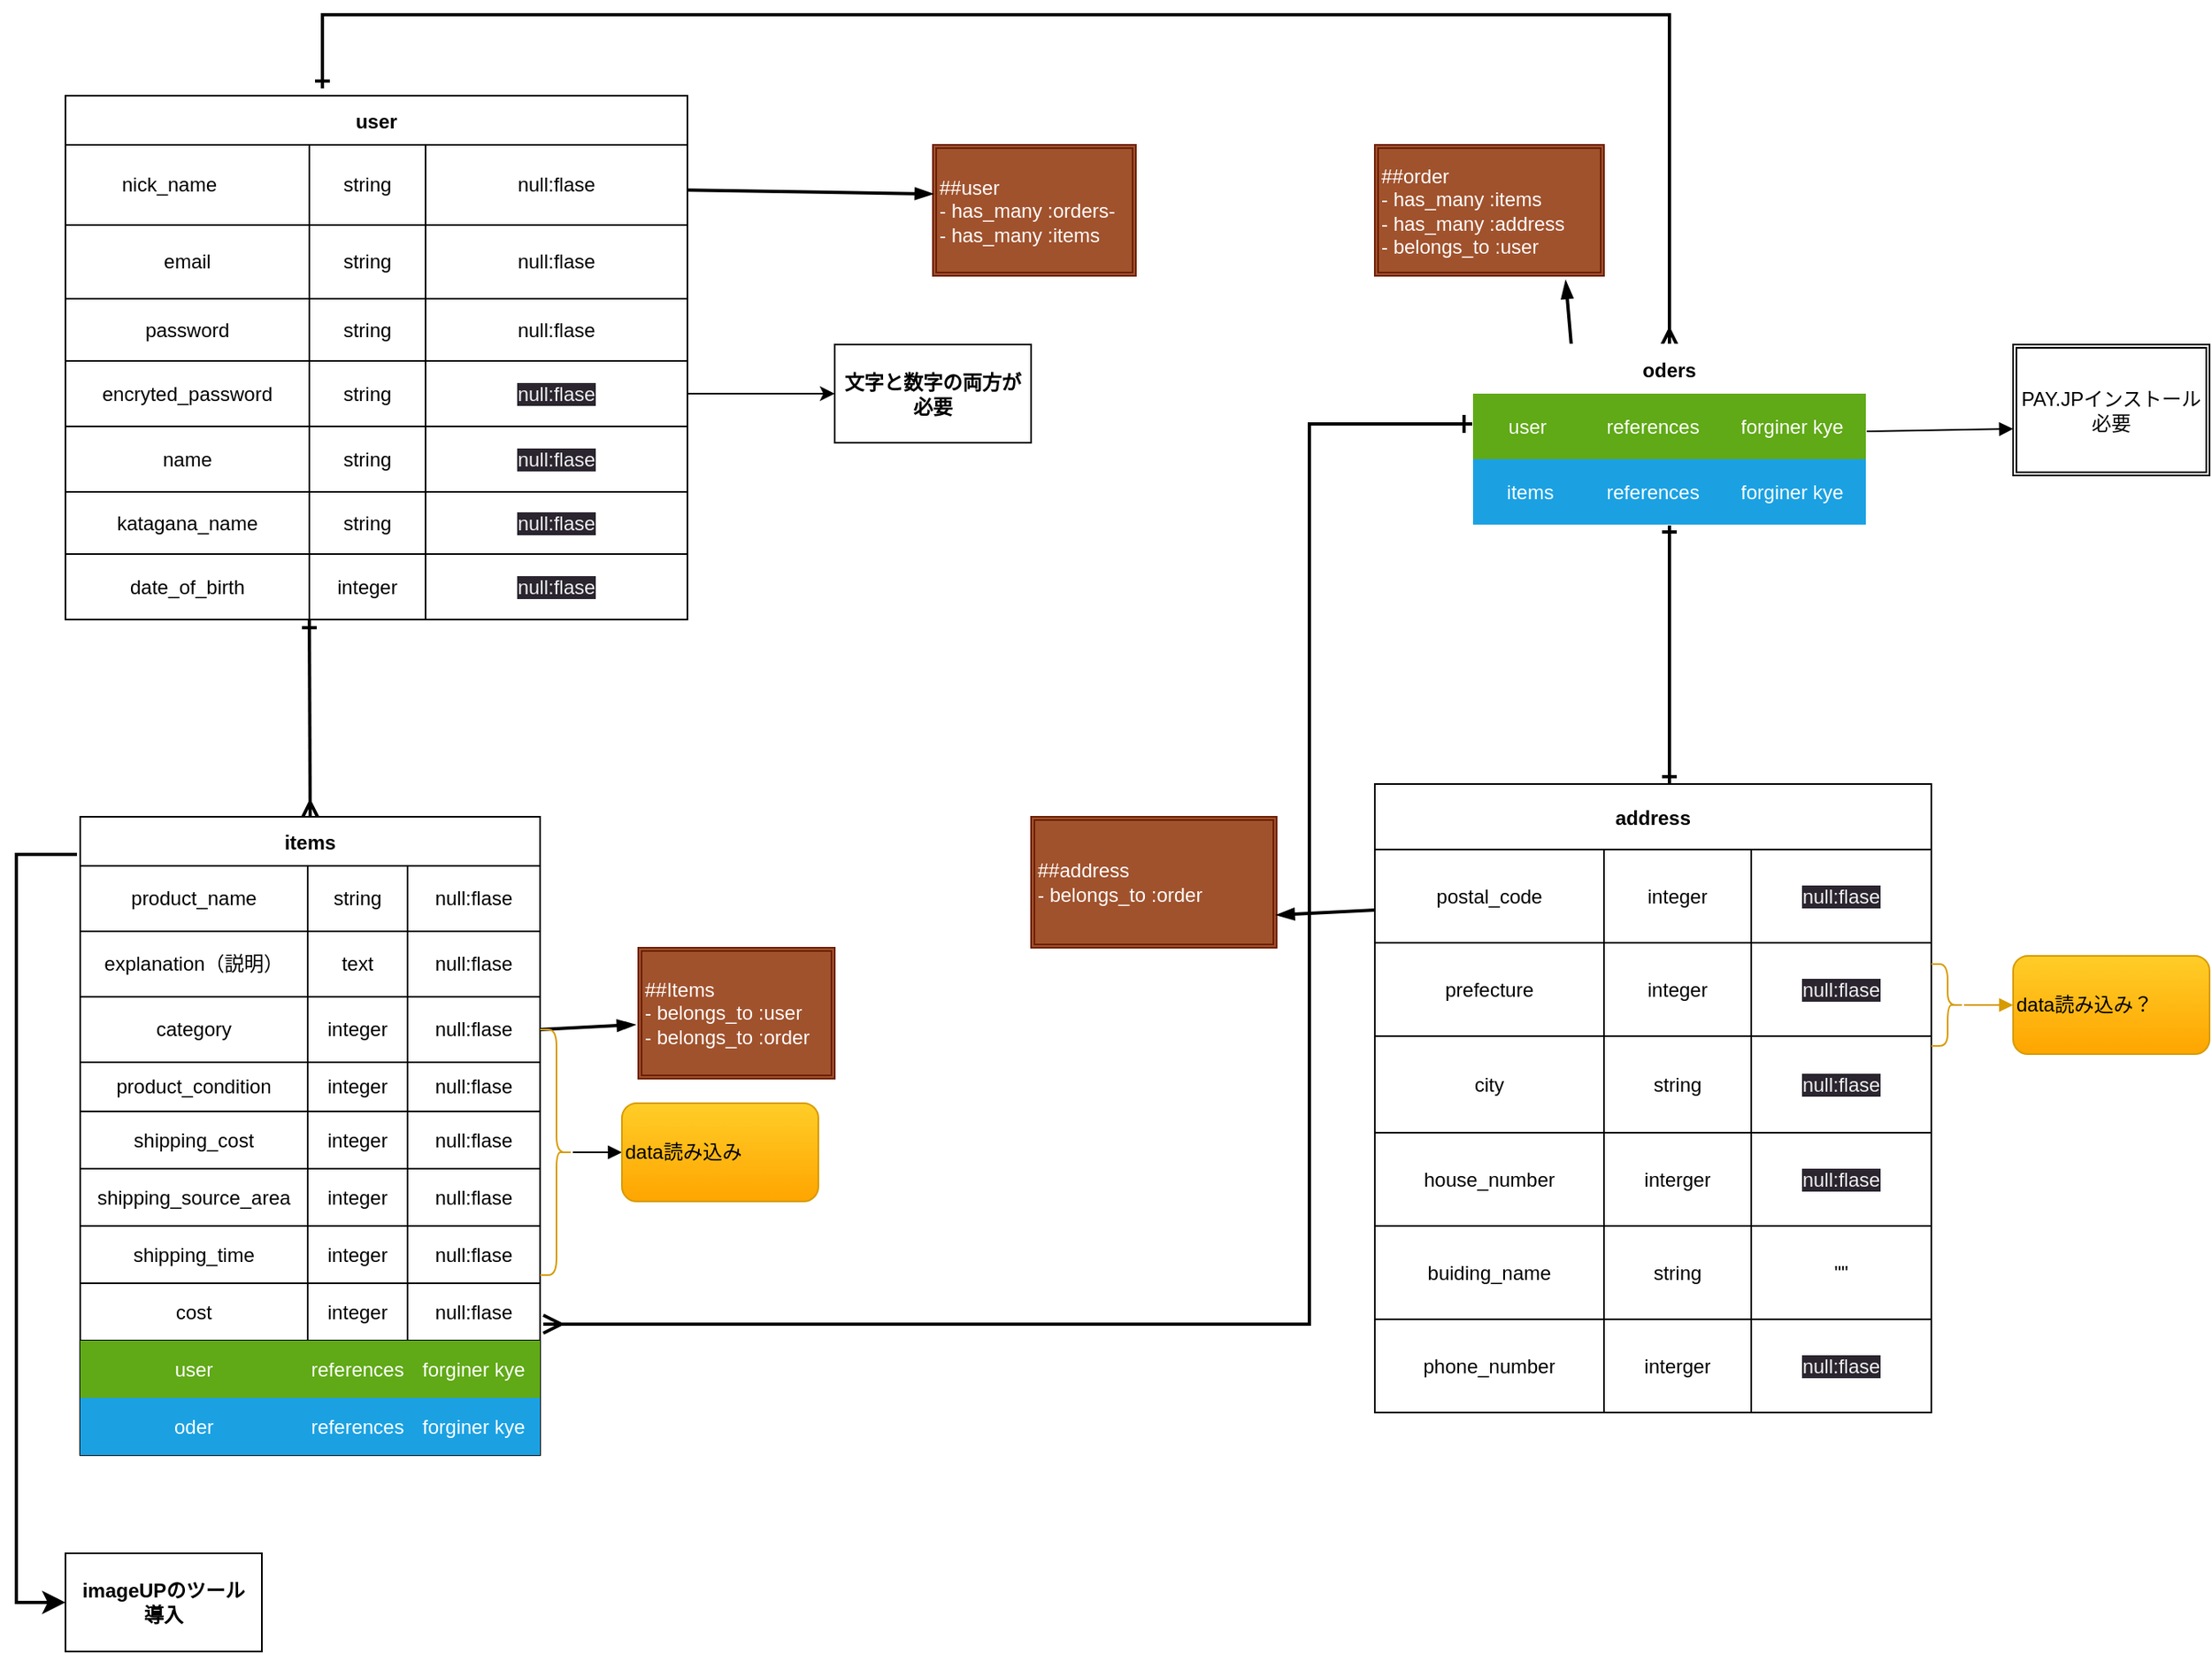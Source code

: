 <mxfile>
    <diagram id="0X_KHs1ck6uK7qhM7sXm" name="ページ1">
        <mxGraphModel dx="1216" dy="862" grid="1" gridSize="10" guides="1" tooltips="1" connect="1" arrows="1" fold="1" page="1" pageScale="1" pageWidth="827" pageHeight="1169" math="0" shadow="0">
            <root>
                <mxCell id="0"/>
                <mxCell id="1" parent="0"/>
                <mxCell id="242" style="edgeStyle=none;html=1;strokeWidth=2;endArrow=ERmany;endFill=0;startSize=6;entryX=0.5;entryY=0;entryDx=0;entryDy=0;startArrow=ERone;startFill=0;" parent="1" target="149" edge="1">
                    <mxGeometry relative="1" as="geometry">
                        <mxPoint x="219" y="630" as="targetPoint"/>
                        <mxPoint x="219" y="530" as="sourcePoint"/>
                        <Array as="points"/>
                    </mxGeometry>
                </mxCell>
                <mxCell id="3" value="user" style="shape=table;startSize=30;container=1;collapsible=0;childLayout=tableLayout;fontStyle=1;align=center;" parent="1" vertex="1">
                    <mxGeometry x="70" y="209.5" width="380" height="320" as="geometry"/>
                </mxCell>
                <mxCell id="4" value="" style="shape=tableRow;horizontal=0;startSize=0;swimlaneHead=0;swimlaneBody=0;top=0;left=0;bottom=0;right=0;collapsible=0;dropTarget=0;fillColor=none;points=[[0,0.5],[1,0.5]];portConstraint=eastwest;" parent="3" vertex="1">
                    <mxGeometry y="30" width="380" height="49" as="geometry"/>
                </mxCell>
                <mxCell id="5" value="nick_name&lt;span style=&quot;white-space: pre;&quot;&gt;&#9;&lt;/span&gt;" style="shape=partialRectangle;html=1;whiteSpace=wrap;connectable=0;fillColor=none;top=0;left=0;bottom=0;right=0;overflow=hidden;" parent="4" vertex="1">
                    <mxGeometry width="149" height="49" as="geometry">
                        <mxRectangle width="149" height="49" as="alternateBounds"/>
                    </mxGeometry>
                </mxCell>
                <mxCell id="6" value="string" style="shape=partialRectangle;html=1;whiteSpace=wrap;connectable=0;fillColor=none;top=0;left=0;bottom=0;right=0;overflow=hidden;" parent="4" vertex="1">
                    <mxGeometry x="149" width="71" height="49" as="geometry">
                        <mxRectangle width="71" height="49" as="alternateBounds"/>
                    </mxGeometry>
                </mxCell>
                <mxCell id="7" value="null:flase" style="shape=partialRectangle;html=1;whiteSpace=wrap;connectable=0;fillColor=none;top=0;left=0;bottom=0;right=0;overflow=hidden;" parent="4" vertex="1">
                    <mxGeometry x="220" width="160" height="49" as="geometry">
                        <mxRectangle width="160" height="49" as="alternateBounds"/>
                    </mxGeometry>
                </mxCell>
                <mxCell id="8" value="" style="shape=tableRow;horizontal=0;startSize=0;swimlaneHead=0;swimlaneBody=0;top=0;left=0;bottom=0;right=0;collapsible=0;dropTarget=0;fillColor=none;points=[[0,0.5],[1,0.5]];portConstraint=eastwest;" parent="3" vertex="1">
                    <mxGeometry y="79" width="380" height="45" as="geometry"/>
                </mxCell>
                <mxCell id="9" value="email" style="shape=partialRectangle;html=1;whiteSpace=wrap;connectable=0;fillColor=none;top=0;left=0;bottom=0;right=0;overflow=hidden;" parent="8" vertex="1">
                    <mxGeometry width="149" height="45" as="geometry">
                        <mxRectangle width="149" height="45" as="alternateBounds"/>
                    </mxGeometry>
                </mxCell>
                <mxCell id="10" value="string" style="shape=partialRectangle;html=1;whiteSpace=wrap;connectable=0;fillColor=none;top=0;left=0;bottom=0;right=0;overflow=hidden;" parent="8" vertex="1">
                    <mxGeometry x="149" width="71" height="45" as="geometry">
                        <mxRectangle width="71" height="45" as="alternateBounds"/>
                    </mxGeometry>
                </mxCell>
                <mxCell id="11" value="null:flase" style="shape=partialRectangle;html=1;whiteSpace=wrap;connectable=0;fillColor=none;top=0;left=0;bottom=0;right=0;overflow=hidden;" parent="8" vertex="1">
                    <mxGeometry x="220" width="160" height="45" as="geometry">
                        <mxRectangle width="160" height="45" as="alternateBounds"/>
                    </mxGeometry>
                </mxCell>
                <mxCell id="123" value="" style="shape=tableRow;horizontal=0;startSize=0;swimlaneHead=0;swimlaneBody=0;top=0;left=0;bottom=0;right=0;collapsible=0;dropTarget=0;fillColor=none;points=[[0,0.5],[1,0.5]];portConstraint=eastwest;" parent="3" vertex="1">
                    <mxGeometry y="124" width="380" height="38" as="geometry"/>
                </mxCell>
                <mxCell id="124" value="password" style="shape=partialRectangle;html=1;whiteSpace=wrap;connectable=0;fillColor=none;top=0;left=0;bottom=0;right=0;overflow=hidden;" parent="123" vertex="1">
                    <mxGeometry width="149" height="38" as="geometry">
                        <mxRectangle width="149" height="38" as="alternateBounds"/>
                    </mxGeometry>
                </mxCell>
                <mxCell id="125" value="string" style="shape=partialRectangle;html=1;whiteSpace=wrap;connectable=0;fillColor=none;top=0;left=0;bottom=0;right=0;overflow=hidden;" parent="123" vertex="1">
                    <mxGeometry x="149" width="71" height="38" as="geometry">
                        <mxRectangle width="71" height="38" as="alternateBounds"/>
                    </mxGeometry>
                </mxCell>
                <mxCell id="126" value="null:flase" style="shape=partialRectangle;html=1;whiteSpace=wrap;connectable=0;fillColor=none;top=0;left=0;bottom=0;right=0;overflow=hidden;" parent="123" vertex="1">
                    <mxGeometry x="220" width="160" height="38" as="geometry">
                        <mxRectangle width="160" height="38" as="alternateBounds"/>
                    </mxGeometry>
                </mxCell>
                <mxCell id="127" value="" style="shape=tableRow;horizontal=0;startSize=0;swimlaneHead=0;swimlaneBody=0;top=0;left=0;bottom=0;right=0;collapsible=0;dropTarget=0;fillColor=none;points=[[0,0.5],[1,0.5]];portConstraint=eastwest;" parent="3" vertex="1">
                    <mxGeometry y="162" width="380" height="40" as="geometry"/>
                </mxCell>
                <mxCell id="128" value="encryted_password" style="shape=partialRectangle;html=1;whiteSpace=wrap;connectable=0;fillColor=none;top=0;left=0;bottom=0;right=0;overflow=hidden;" parent="127" vertex="1">
                    <mxGeometry width="149" height="40" as="geometry">
                        <mxRectangle width="149" height="40" as="alternateBounds"/>
                    </mxGeometry>
                </mxCell>
                <mxCell id="129" value="string" style="shape=partialRectangle;html=1;whiteSpace=wrap;connectable=0;fillColor=none;top=0;left=0;bottom=0;right=0;overflow=hidden;" parent="127" vertex="1">
                    <mxGeometry x="149" width="71" height="40" as="geometry">
                        <mxRectangle width="71" height="40" as="alternateBounds"/>
                    </mxGeometry>
                </mxCell>
                <mxCell id="130" value="&lt;meta charset=&quot;utf-8&quot;&gt;&lt;span style=&quot;color: rgb(240, 240, 240); font-family: Helvetica; font-size: 12px; font-style: normal; font-variant-ligatures: normal; font-variant-caps: normal; font-weight: 400; letter-spacing: normal; orphans: 2; text-align: center; text-indent: 0px; text-transform: none; widows: 2; word-spacing: 0px; -webkit-text-stroke-width: 0px; background-color: rgb(42, 37, 47); text-decoration-thickness: initial; text-decoration-style: initial; text-decoration-color: initial; float: none; display: inline !important;&quot;&gt;null:flase&lt;/span&gt;" style="shape=partialRectangle;html=1;whiteSpace=wrap;connectable=0;fillColor=none;top=0;left=0;bottom=0;right=0;overflow=hidden;" parent="127" vertex="1">
                    <mxGeometry x="220" width="160" height="40" as="geometry">
                        <mxRectangle width="160" height="40" as="alternateBounds"/>
                    </mxGeometry>
                </mxCell>
                <mxCell id="131" value="" style="shape=tableRow;horizontal=0;startSize=0;swimlaneHead=0;swimlaneBody=0;top=0;left=0;bottom=0;right=0;collapsible=0;dropTarget=0;fillColor=none;points=[[0,0.5],[1,0.5]];portConstraint=eastwest;" parent="3" vertex="1">
                    <mxGeometry y="202" width="380" height="40" as="geometry"/>
                </mxCell>
                <mxCell id="132" value="name" style="shape=partialRectangle;html=1;whiteSpace=wrap;connectable=0;fillColor=none;top=0;left=0;bottom=0;right=0;overflow=hidden;" parent="131" vertex="1">
                    <mxGeometry width="149" height="40" as="geometry">
                        <mxRectangle width="149" height="40" as="alternateBounds"/>
                    </mxGeometry>
                </mxCell>
                <mxCell id="133" value="string" style="shape=partialRectangle;html=1;whiteSpace=wrap;connectable=0;fillColor=none;top=0;left=0;bottom=0;right=0;overflow=hidden;" parent="131" vertex="1">
                    <mxGeometry x="149" width="71" height="40" as="geometry">
                        <mxRectangle width="71" height="40" as="alternateBounds"/>
                    </mxGeometry>
                </mxCell>
                <mxCell id="134" value="&lt;span style=&quot;color: rgb(240, 240, 240); font-family: Helvetica; font-size: 12px; font-style: normal; font-variant-ligatures: normal; font-variant-caps: normal; font-weight: 400; letter-spacing: normal; orphans: 2; text-align: center; text-indent: 0px; text-transform: none; widows: 2; word-spacing: 0px; -webkit-text-stroke-width: 0px; background-color: rgb(42, 37, 47); text-decoration-thickness: initial; text-decoration-style: initial; text-decoration-color: initial; float: none; display: inline !important;&quot;&gt;null:flase&lt;/span&gt;" style="shape=partialRectangle;html=1;whiteSpace=wrap;connectable=0;fillColor=none;top=0;left=0;bottom=0;right=0;overflow=hidden;" parent="131" vertex="1">
                    <mxGeometry x="220" width="160" height="40" as="geometry">
                        <mxRectangle width="160" height="40" as="alternateBounds"/>
                    </mxGeometry>
                </mxCell>
                <mxCell id="135" value="" style="shape=tableRow;horizontal=0;startSize=0;swimlaneHead=0;swimlaneBody=0;top=0;left=0;bottom=0;right=0;collapsible=0;dropTarget=0;fillColor=none;points=[[0,0.5],[1,0.5]];portConstraint=eastwest;" parent="3" vertex="1">
                    <mxGeometry y="242" width="380" height="38" as="geometry"/>
                </mxCell>
                <mxCell id="136" value="katagana_name" style="shape=partialRectangle;html=1;whiteSpace=wrap;connectable=0;fillColor=none;top=0;left=0;bottom=0;right=0;overflow=hidden;" parent="135" vertex="1">
                    <mxGeometry width="149" height="38" as="geometry">
                        <mxRectangle width="149" height="38" as="alternateBounds"/>
                    </mxGeometry>
                </mxCell>
                <mxCell id="137" value="string" style="shape=partialRectangle;html=1;whiteSpace=wrap;connectable=0;fillColor=none;top=0;left=0;bottom=0;right=0;overflow=hidden;" parent="135" vertex="1">
                    <mxGeometry x="149" width="71" height="38" as="geometry">
                        <mxRectangle width="71" height="38" as="alternateBounds"/>
                    </mxGeometry>
                </mxCell>
                <mxCell id="138" value="&lt;meta charset=&quot;utf-8&quot;&gt;&lt;span style=&quot;color: rgb(240, 240, 240); font-family: Helvetica; font-size: 12px; font-style: normal; font-variant-ligatures: normal; font-variant-caps: normal; font-weight: 400; letter-spacing: normal; orphans: 2; text-align: center; text-indent: 0px; text-transform: none; widows: 2; word-spacing: 0px; -webkit-text-stroke-width: 0px; background-color: rgb(42, 37, 47); text-decoration-thickness: initial; text-decoration-style: initial; text-decoration-color: initial; float: none; display: inline !important;&quot;&gt;null:flase&lt;/span&gt;" style="shape=partialRectangle;html=1;whiteSpace=wrap;connectable=0;fillColor=none;top=0;left=0;bottom=0;right=0;overflow=hidden;" parent="135" vertex="1">
                    <mxGeometry x="220" width="160" height="38" as="geometry">
                        <mxRectangle width="160" height="38" as="alternateBounds"/>
                    </mxGeometry>
                </mxCell>
                <mxCell id="12" value="" style="shape=tableRow;horizontal=0;startSize=0;swimlaneHead=0;swimlaneBody=0;top=0;left=0;bottom=0;right=0;collapsible=0;dropTarget=0;fillColor=none;points=[[0,0.5],[1,0.5]];portConstraint=eastwest;" parent="3" vertex="1">
                    <mxGeometry y="280" width="380" height="40" as="geometry"/>
                </mxCell>
                <mxCell id="13" value="date_of_birth" style="shape=partialRectangle;html=1;whiteSpace=wrap;connectable=0;fillColor=none;top=0;left=0;bottom=0;right=0;overflow=hidden;" parent="12" vertex="1">
                    <mxGeometry width="149" height="40" as="geometry">
                        <mxRectangle width="149" height="40" as="alternateBounds"/>
                    </mxGeometry>
                </mxCell>
                <mxCell id="14" value="integer" style="shape=partialRectangle;html=1;whiteSpace=wrap;connectable=0;fillColor=none;top=0;left=0;bottom=0;right=0;overflow=hidden;" parent="12" vertex="1">
                    <mxGeometry x="149" width="71" height="40" as="geometry">
                        <mxRectangle width="71" height="40" as="alternateBounds"/>
                    </mxGeometry>
                </mxCell>
                <mxCell id="15" value="&lt;meta charset=&quot;utf-8&quot;&gt;&lt;span style=&quot;color: rgb(240, 240, 240); font-family: Helvetica; font-size: 12px; font-style: normal; font-variant-ligatures: normal; font-variant-caps: normal; font-weight: 400; letter-spacing: normal; orphans: 2; text-align: center; text-indent: 0px; text-transform: none; widows: 2; word-spacing: 0px; -webkit-text-stroke-width: 0px; background-color: rgb(42, 37, 47); text-decoration-thickness: initial; text-decoration-style: initial; text-decoration-color: initial; float: none; display: inline !important;&quot;&gt;null:flase&lt;/span&gt;" style="shape=partialRectangle;html=1;whiteSpace=wrap;connectable=0;fillColor=none;top=0;left=0;bottom=0;right=0;overflow=hidden;" parent="12" vertex="1">
                    <mxGeometry x="220" width="160" height="40" as="geometry">
                        <mxRectangle width="160" height="40" as="alternateBounds"/>
                    </mxGeometry>
                </mxCell>
                <mxCell id="141" value="文字と数字の両方が必要" style="whiteSpace=wrap;html=1;startSize=30;fontStyle=1;" parent="1" vertex="1">
                    <mxGeometry x="540" y="361.5" width="120" height="60" as="geometry"/>
                </mxCell>
                <mxCell id="149" value="items" style="shape=table;startSize=30;container=1;collapsible=0;childLayout=tableLayout;fontStyle=1;align=center;" parent="1" vertex="1">
                    <mxGeometry x="79" y="650" width="281" height="390" as="geometry"/>
                </mxCell>
                <mxCell id="150" value="" style="shape=tableRow;horizontal=0;startSize=0;swimlaneHead=0;swimlaneBody=0;top=0;left=0;bottom=0;right=0;collapsible=0;dropTarget=0;fillColor=none;points=[[0,0.5],[1,0.5]];portConstraint=eastwest;" parent="149" vertex="1">
                    <mxGeometry y="30" width="281" height="40" as="geometry"/>
                </mxCell>
                <mxCell id="151" value="product_name" style="shape=partialRectangle;html=1;whiteSpace=wrap;connectable=0;fillColor=none;top=0;left=0;bottom=0;right=0;overflow=hidden;" parent="150" vertex="1">
                    <mxGeometry width="139" height="40" as="geometry">
                        <mxRectangle width="139" height="40" as="alternateBounds"/>
                    </mxGeometry>
                </mxCell>
                <mxCell id="152" value="string" style="shape=partialRectangle;html=1;whiteSpace=wrap;connectable=0;fillColor=none;top=0;left=0;bottom=0;right=0;overflow=hidden;" parent="150" vertex="1">
                    <mxGeometry x="139" width="61" height="40" as="geometry">
                        <mxRectangle width="61" height="40" as="alternateBounds"/>
                    </mxGeometry>
                </mxCell>
                <mxCell id="153" value="null:flase" style="shape=partialRectangle;html=1;whiteSpace=wrap;connectable=0;fillColor=none;top=0;left=0;bottom=0;right=0;overflow=hidden;" parent="150" vertex="1">
                    <mxGeometry x="200" width="81" height="40" as="geometry">
                        <mxRectangle width="81" height="40" as="alternateBounds"/>
                    </mxGeometry>
                </mxCell>
                <mxCell id="154" value="" style="shape=tableRow;horizontal=0;startSize=0;swimlaneHead=0;swimlaneBody=0;top=0;left=0;bottom=0;right=0;collapsible=0;dropTarget=0;fillColor=none;points=[[0,0.5],[1,0.5]];portConstraint=eastwest;" parent="149" vertex="1">
                    <mxGeometry y="70" width="281" height="40" as="geometry"/>
                </mxCell>
                <mxCell id="155" value="explanation（説明）" style="shape=partialRectangle;html=1;whiteSpace=wrap;connectable=0;fillColor=none;top=0;left=0;bottom=0;right=0;overflow=hidden;" parent="154" vertex="1">
                    <mxGeometry width="139" height="40" as="geometry">
                        <mxRectangle width="139" height="40" as="alternateBounds"/>
                    </mxGeometry>
                </mxCell>
                <mxCell id="156" value="text" style="shape=partialRectangle;html=1;whiteSpace=wrap;connectable=0;fillColor=none;top=0;left=0;bottom=0;right=0;overflow=hidden;" parent="154" vertex="1">
                    <mxGeometry x="139" width="61" height="40" as="geometry">
                        <mxRectangle width="61" height="40" as="alternateBounds"/>
                    </mxGeometry>
                </mxCell>
                <mxCell id="157" value="null:flase" style="shape=partialRectangle;html=1;whiteSpace=wrap;connectable=0;fillColor=none;top=0;left=0;bottom=0;right=0;overflow=hidden;" parent="154" vertex="1">
                    <mxGeometry x="200" width="81" height="40" as="geometry">
                        <mxRectangle width="81" height="40" as="alternateBounds"/>
                    </mxGeometry>
                </mxCell>
                <mxCell id="164" value="" style="shape=tableRow;horizontal=0;startSize=0;swimlaneHead=0;swimlaneBody=0;top=0;left=0;bottom=0;right=0;collapsible=0;dropTarget=0;fillColor=none;points=[[0,0.5],[1,0.5]];portConstraint=eastwest;" parent="149" vertex="1">
                    <mxGeometry y="110" width="281" height="40" as="geometry"/>
                </mxCell>
                <mxCell id="165" value="category" style="shape=partialRectangle;html=1;whiteSpace=wrap;connectable=0;fillColor=none;top=0;left=0;bottom=0;right=0;overflow=hidden;" parent="164" vertex="1">
                    <mxGeometry width="139" height="40" as="geometry">
                        <mxRectangle width="139" height="40" as="alternateBounds"/>
                    </mxGeometry>
                </mxCell>
                <mxCell id="166" value="&lt;table class=&quot;simple-table&quot; id=&quot;40dc20c8-fe9c-430a-98c0-f5296f6963bd&quot;&gt;&lt;tbody&gt;&lt;tr id=&quot;88e0afaf-9489-4e6e-ae3c-a70b250ce24a&quot;&gt;&lt;td class=&quot;&quot; id=&quot;U`HA&quot;&gt;integer&lt;/td&gt;&lt;/tr&gt;&lt;/tbody&gt;&lt;/table&gt;" style="shape=partialRectangle;html=1;whiteSpace=wrap;connectable=0;fillColor=none;top=0;left=0;bottom=0;right=0;overflow=hidden;" parent="164" vertex="1">
                    <mxGeometry x="139" width="61" height="40" as="geometry">
                        <mxRectangle width="61" height="40" as="alternateBounds"/>
                    </mxGeometry>
                </mxCell>
                <mxCell id="167" value="null:flase" style="shape=partialRectangle;html=1;whiteSpace=wrap;connectable=0;fillColor=none;top=0;left=0;bottom=0;right=0;overflow=hidden;" parent="164" vertex="1">
                    <mxGeometry x="200" width="81" height="40" as="geometry">
                        <mxRectangle width="81" height="40" as="alternateBounds"/>
                    </mxGeometry>
                </mxCell>
                <mxCell id="168" value="" style="shape=tableRow;horizontal=0;startSize=0;swimlaneHead=0;swimlaneBody=0;top=0;left=0;bottom=0;right=0;collapsible=0;dropTarget=0;fillColor=none;points=[[0,0.5],[1,0.5]];portConstraint=eastwest;" parent="149" vertex="1">
                    <mxGeometry y="150" width="281" height="30" as="geometry"/>
                </mxCell>
                <mxCell id="169" value="product_condition" style="shape=partialRectangle;html=1;whiteSpace=wrap;connectable=0;fillColor=none;top=0;left=0;bottom=0;right=0;overflow=hidden;" parent="168" vertex="1">
                    <mxGeometry width="139" height="30" as="geometry">
                        <mxRectangle width="139" height="30" as="alternateBounds"/>
                    </mxGeometry>
                </mxCell>
                <mxCell id="170" value="&lt;meta charset=&quot;utf-8&quot;&gt;&lt;table class=&quot;simple-table&quot; id=&quot;40dc20c8-fe9c-430a-98c0-f5296f6963bd&quot;&gt;&lt;tbody&gt;&lt;tr id=&quot;88e0afaf-9489-4e6e-ae3c-a70b250ce24a&quot;&gt;&lt;td class=&quot;&quot; id=&quot;U`HA&quot;&gt;integer&lt;/td&gt;&lt;/tr&gt;&lt;/tbody&gt;&lt;/table&gt;" style="shape=partialRectangle;html=1;whiteSpace=wrap;connectable=0;fillColor=none;top=0;left=0;bottom=0;right=0;overflow=hidden;" parent="168" vertex="1">
                    <mxGeometry x="139" width="61" height="30" as="geometry">
                        <mxRectangle width="61" height="30" as="alternateBounds"/>
                    </mxGeometry>
                </mxCell>
                <mxCell id="171" value="null:flase" style="shape=partialRectangle;html=1;whiteSpace=wrap;connectable=0;fillColor=none;top=0;left=0;bottom=0;right=0;overflow=hidden;" parent="168" vertex="1">
                    <mxGeometry x="200" width="81" height="30" as="geometry">
                        <mxRectangle width="81" height="30" as="alternateBounds"/>
                    </mxGeometry>
                </mxCell>
                <mxCell id="172" value="" style="shape=tableRow;horizontal=0;startSize=0;swimlaneHead=0;swimlaneBody=0;top=0;left=0;bottom=0;right=0;collapsible=0;dropTarget=0;fillColor=none;points=[[0,0.5],[1,0.5]];portConstraint=eastwest;" parent="149" vertex="1">
                    <mxGeometry y="180" width="281" height="35" as="geometry"/>
                </mxCell>
                <mxCell id="173" value="shipping_cost" style="shape=partialRectangle;html=1;whiteSpace=wrap;connectable=0;fillColor=none;top=0;left=0;bottom=0;right=0;overflow=hidden;" parent="172" vertex="1">
                    <mxGeometry width="139" height="35" as="geometry">
                        <mxRectangle width="139" height="35" as="alternateBounds"/>
                    </mxGeometry>
                </mxCell>
                <mxCell id="174" value="&lt;meta charset=&quot;utf-8&quot;&gt;&lt;table class=&quot;simple-table&quot; id=&quot;40dc20c8-fe9c-430a-98c0-f5296f6963bd&quot;&gt;&lt;tbody&gt;&lt;tr id=&quot;88e0afaf-9489-4e6e-ae3c-a70b250ce24a&quot;&gt;&lt;td class=&quot;&quot; id=&quot;U`HA&quot;&gt;integer&lt;/td&gt;&lt;/tr&gt;&lt;/tbody&gt;&lt;/table&gt;" style="shape=partialRectangle;html=1;whiteSpace=wrap;connectable=0;fillColor=none;top=0;left=0;bottom=0;right=0;overflow=hidden;" parent="172" vertex="1">
                    <mxGeometry x="139" width="61" height="35" as="geometry">
                        <mxRectangle width="61" height="35" as="alternateBounds"/>
                    </mxGeometry>
                </mxCell>
                <mxCell id="175" value="null:flase" style="shape=partialRectangle;html=1;whiteSpace=wrap;connectable=0;fillColor=none;top=0;left=0;bottom=0;right=0;overflow=hidden;" parent="172" vertex="1">
                    <mxGeometry x="200" width="81" height="35" as="geometry">
                        <mxRectangle width="81" height="35" as="alternateBounds"/>
                    </mxGeometry>
                </mxCell>
                <mxCell id="176" value="" style="shape=tableRow;horizontal=0;startSize=0;swimlaneHead=0;swimlaneBody=0;top=0;left=0;bottom=0;right=0;collapsible=0;dropTarget=0;fillColor=none;points=[[0,0.5],[1,0.5]];portConstraint=eastwest;" parent="149" vertex="1">
                    <mxGeometry y="215" width="281" height="35" as="geometry"/>
                </mxCell>
                <mxCell id="177" value="shipping_source_area" style="shape=partialRectangle;html=1;whiteSpace=wrap;connectable=0;fillColor=none;top=0;left=0;bottom=0;right=0;overflow=hidden;" parent="176" vertex="1">
                    <mxGeometry width="139" height="35" as="geometry">
                        <mxRectangle width="139" height="35" as="alternateBounds"/>
                    </mxGeometry>
                </mxCell>
                <mxCell id="178" value="&lt;meta charset=&quot;utf-8&quot;&gt;&lt;table class=&quot;simple-table&quot; id=&quot;40dc20c8-fe9c-430a-98c0-f5296f6963bd&quot;&gt;&lt;tbody&gt;&lt;tr id=&quot;88e0afaf-9489-4e6e-ae3c-a70b250ce24a&quot;&gt;&lt;td class=&quot;&quot; id=&quot;U`HA&quot;&gt;integer&lt;/td&gt;&lt;/tr&gt;&lt;/tbody&gt;&lt;/table&gt;" style="shape=partialRectangle;html=1;whiteSpace=wrap;connectable=0;fillColor=none;top=0;left=0;bottom=0;right=0;overflow=hidden;" parent="176" vertex="1">
                    <mxGeometry x="139" width="61" height="35" as="geometry">
                        <mxRectangle width="61" height="35" as="alternateBounds"/>
                    </mxGeometry>
                </mxCell>
                <mxCell id="179" value="null:flase" style="shape=partialRectangle;html=1;whiteSpace=wrap;connectable=0;fillColor=none;top=0;left=0;bottom=0;right=0;overflow=hidden;" parent="176" vertex="1">
                    <mxGeometry x="200" width="81" height="35" as="geometry">
                        <mxRectangle width="81" height="35" as="alternateBounds"/>
                    </mxGeometry>
                </mxCell>
                <mxCell id="180" value="" style="shape=tableRow;horizontal=0;startSize=0;swimlaneHead=0;swimlaneBody=0;top=0;left=0;bottom=0;right=0;collapsible=0;dropTarget=0;fillColor=none;points=[[0,0.5],[1,0.5]];portConstraint=eastwest;" parent="149" vertex="1">
                    <mxGeometry y="250" width="281" height="35" as="geometry"/>
                </mxCell>
                <mxCell id="181" value="shipping_time" style="shape=partialRectangle;html=1;whiteSpace=wrap;connectable=0;fillColor=none;top=0;left=0;bottom=0;right=0;overflow=hidden;" parent="180" vertex="1">
                    <mxGeometry width="139" height="35" as="geometry">
                        <mxRectangle width="139" height="35" as="alternateBounds"/>
                    </mxGeometry>
                </mxCell>
                <mxCell id="182" value="&lt;meta charset=&quot;utf-8&quot;&gt;&lt;table class=&quot;simple-table&quot; id=&quot;40dc20c8-fe9c-430a-98c0-f5296f6963bd&quot;&gt;&lt;tbody&gt;&lt;tr id=&quot;88e0afaf-9489-4e6e-ae3c-a70b250ce24a&quot;&gt;&lt;td class=&quot;&quot; id=&quot;U`HA&quot;&gt;integer&lt;/td&gt;&lt;/tr&gt;&lt;/tbody&gt;&lt;/table&gt;" style="shape=partialRectangle;html=1;whiteSpace=wrap;connectable=0;fillColor=none;top=0;left=0;bottom=0;right=0;overflow=hidden;" parent="180" vertex="1">
                    <mxGeometry x="139" width="61" height="35" as="geometry">
                        <mxRectangle width="61" height="35" as="alternateBounds"/>
                    </mxGeometry>
                </mxCell>
                <mxCell id="183" value="null:flase" style="shape=partialRectangle;html=1;whiteSpace=wrap;connectable=0;fillColor=none;top=0;left=0;bottom=0;right=0;overflow=hidden;" parent="180" vertex="1">
                    <mxGeometry x="200" width="81" height="35" as="geometry">
                        <mxRectangle width="81" height="35" as="alternateBounds"/>
                    </mxGeometry>
                </mxCell>
                <mxCell id="225" value="" style="shape=tableRow;horizontal=0;startSize=0;swimlaneHead=0;swimlaneBody=0;top=0;left=0;bottom=0;right=0;collapsible=0;dropTarget=0;fillColor=none;points=[[0,0.5],[1,0.5]];portConstraint=eastwest;" parent="149" vertex="1">
                    <mxGeometry y="285" width="281" height="35" as="geometry"/>
                </mxCell>
                <mxCell id="226" value="cost" style="shape=partialRectangle;html=1;whiteSpace=wrap;connectable=0;fillColor=none;top=0;left=0;bottom=0;right=0;overflow=hidden;" parent="225" vertex="1">
                    <mxGeometry width="139" height="35" as="geometry">
                        <mxRectangle width="139" height="35" as="alternateBounds"/>
                    </mxGeometry>
                </mxCell>
                <mxCell id="227" value="integer" style="shape=partialRectangle;html=1;whiteSpace=wrap;connectable=0;fillColor=none;top=0;left=0;bottom=0;right=0;overflow=hidden;" parent="225" vertex="1">
                    <mxGeometry x="139" width="61" height="35" as="geometry">
                        <mxRectangle width="61" height="35" as="alternateBounds"/>
                    </mxGeometry>
                </mxCell>
                <mxCell id="228" value="null:flase" style="shape=partialRectangle;html=1;whiteSpace=wrap;connectable=0;fillColor=none;top=0;left=0;bottom=0;right=0;overflow=hidden;" parent="225" vertex="1">
                    <mxGeometry x="200" width="81" height="35" as="geometry">
                        <mxRectangle width="81" height="35" as="alternateBounds"/>
                    </mxGeometry>
                </mxCell>
                <mxCell id="229" value="" style="shape=tableRow;horizontal=0;startSize=0;swimlaneHead=0;swimlaneBody=0;top=0;left=0;bottom=0;right=0;collapsible=0;dropTarget=0;fillColor=none;points=[[0,0.5],[1,0.5]];portConstraint=eastwest;" parent="149" vertex="1">
                    <mxGeometry y="320" width="281" height="35" as="geometry"/>
                </mxCell>
                <mxCell id="230" value="user" style="shape=partialRectangle;html=1;whiteSpace=wrap;connectable=0;fillColor=#60a917;top=0;left=0;bottom=0;right=0;overflow=hidden;fontColor=#ffffff;strokeColor=#2D7600;" parent="229" vertex="1">
                    <mxGeometry width="139" height="35" as="geometry">
                        <mxRectangle width="139" height="35" as="alternateBounds"/>
                    </mxGeometry>
                </mxCell>
                <mxCell id="231" value="references" style="shape=partialRectangle;html=1;whiteSpace=wrap;connectable=0;fillColor=#60a917;top=0;left=0;bottom=0;right=0;overflow=hidden;fontColor=#ffffff;strokeColor=#2D7600;" parent="229" vertex="1">
                    <mxGeometry x="139" width="61" height="35" as="geometry">
                        <mxRectangle width="61" height="35" as="alternateBounds"/>
                    </mxGeometry>
                </mxCell>
                <mxCell id="232" value="forginer kye" style="shape=partialRectangle;html=1;whiteSpace=wrap;connectable=0;fillColor=#60a917;top=0;left=0;bottom=0;right=0;overflow=hidden;fontColor=#ffffff;strokeColor=#2D7600;" parent="229" vertex="1">
                    <mxGeometry x="200" width="81" height="35" as="geometry">
                        <mxRectangle width="81" height="35" as="alternateBounds"/>
                    </mxGeometry>
                </mxCell>
                <mxCell id="158" value="" style="shape=tableRow;horizontal=0;startSize=0;swimlaneHead=0;swimlaneBody=0;top=0;left=0;bottom=0;right=0;collapsible=0;dropTarget=0;points=[[0,0.5],[1,0.5]];portConstraint=eastwest;fillColor=#6a00ff;fontColor=#ffffff;strokeColor=#3700CC;" parent="149" vertex="1">
                    <mxGeometry y="355" width="281" height="35" as="geometry"/>
                </mxCell>
                <mxCell id="159" value="oder" style="shape=partialRectangle;html=1;whiteSpace=wrap;connectable=0;fillColor=#1ba1e2;top=0;left=0;bottom=0;right=0;overflow=hidden;fontColor=#ffffff;strokeColor=#006EAF;" parent="158" vertex="1">
                    <mxGeometry width="139" height="35" as="geometry">
                        <mxRectangle width="139" height="35" as="alternateBounds"/>
                    </mxGeometry>
                </mxCell>
                <mxCell id="160" value="references" style="shape=partialRectangle;html=1;whiteSpace=wrap;connectable=0;fillColor=#1ba1e2;top=0;left=0;bottom=0;right=0;overflow=hidden;fontColor=#ffffff;strokeColor=#006EAF;" parent="158" vertex="1">
                    <mxGeometry x="139" width="61" height="35" as="geometry">
                        <mxRectangle width="61" height="35" as="alternateBounds"/>
                    </mxGeometry>
                </mxCell>
                <mxCell id="161" value="forginer kye" style="shape=partialRectangle;html=1;whiteSpace=wrap;connectable=0;fillColor=#1ba1e2;top=0;left=0;bottom=0;right=0;overflow=hidden;fontColor=#ffffff;strokeColor=#006EAF;" parent="158" vertex="1">
                    <mxGeometry x="200" width="81" height="35" as="geometry">
                        <mxRectangle width="81" height="35" as="alternateBounds"/>
                    </mxGeometry>
                </mxCell>
                <mxCell id="162" value="imageUPのツール&lt;br&gt;導入" style="whiteSpace=wrap;html=1;startSize=30;fontStyle=1;" parent="1" vertex="1">
                    <mxGeometry x="70" y="1100" width="120" height="60" as="geometry"/>
                </mxCell>
                <mxCell id="184" value="address" style="shape=table;startSize=40;container=1;collapsible=0;childLayout=tableLayout;fontStyle=1;align=center;" parent="1" vertex="1">
                    <mxGeometry x="870" y="630" width="340" height="384" as="geometry"/>
                </mxCell>
                <mxCell id="201" value="" style="shape=tableRow;horizontal=0;startSize=0;swimlaneHead=0;swimlaneBody=0;top=0;left=0;bottom=0;right=0;collapsible=0;dropTarget=0;fillColor=none;points=[[0,0.5],[1,0.5]];portConstraint=eastwest;" parent="184" vertex="1">
                    <mxGeometry y="40" width="340" height="57" as="geometry"/>
                </mxCell>
                <mxCell id="202" value="postal_code" style="shape=partialRectangle;html=1;whiteSpace=wrap;connectable=0;fillColor=none;top=0;left=0;bottom=0;right=0;overflow=hidden;" parent="201" vertex="1">
                    <mxGeometry width="140" height="57" as="geometry">
                        <mxRectangle width="140" height="57" as="alternateBounds"/>
                    </mxGeometry>
                </mxCell>
                <mxCell id="203" value="integer" style="shape=partialRectangle;html=1;whiteSpace=wrap;connectable=0;fillColor=none;top=0;left=0;bottom=0;right=0;overflow=hidden;" parent="201" vertex="1">
                    <mxGeometry x="140" width="90" height="57" as="geometry">
                        <mxRectangle width="90" height="57" as="alternateBounds"/>
                    </mxGeometry>
                </mxCell>
                <mxCell id="204" value="&lt;meta charset=&quot;utf-8&quot;&gt;&lt;span style=&quot;color: rgb(240, 240, 240); font-family: Helvetica; font-size: 12px; font-style: normal; font-variant-ligatures: normal; font-variant-caps: normal; font-weight: 400; letter-spacing: normal; orphans: 2; text-align: center; text-indent: 0px; text-transform: none; widows: 2; word-spacing: 0px; -webkit-text-stroke-width: 0px; background-color: rgb(42, 37, 47); text-decoration-thickness: initial; text-decoration-style: initial; text-decoration-color: initial; float: none; display: inline !important;&quot;&gt;null:flase&lt;/span&gt;" style="shape=partialRectangle;html=1;whiteSpace=wrap;connectable=0;fillColor=none;top=0;left=0;bottom=0;right=0;overflow=hidden;" parent="201" vertex="1">
                    <mxGeometry x="230" width="110" height="57" as="geometry">
                        <mxRectangle width="110" height="57" as="alternateBounds"/>
                    </mxGeometry>
                </mxCell>
                <mxCell id="205" value="" style="shape=tableRow;horizontal=0;startSize=0;swimlaneHead=0;swimlaneBody=0;top=0;left=0;bottom=0;right=0;collapsible=0;dropTarget=0;fillColor=none;points=[[0,0.5],[1,0.5]];portConstraint=eastwest;" parent="184" vertex="1">
                    <mxGeometry y="97" width="340" height="57" as="geometry"/>
                </mxCell>
                <mxCell id="206" value="prefecture" style="shape=partialRectangle;html=1;whiteSpace=wrap;connectable=0;fillColor=none;top=0;left=0;bottom=0;right=0;overflow=hidden;" parent="205" vertex="1">
                    <mxGeometry width="140" height="57" as="geometry">
                        <mxRectangle width="140" height="57" as="alternateBounds"/>
                    </mxGeometry>
                </mxCell>
                <mxCell id="207" value="&lt;meta charset=&quot;utf-8&quot;&gt;&lt;table class=&quot;simple-table&quot; id=&quot;40dc20c8-fe9c-430a-98c0-f5296f6963bd&quot;&gt;&lt;tbody&gt;&lt;tr id=&quot;88e0afaf-9489-4e6e-ae3c-a70b250ce24a&quot;&gt;&lt;td class=&quot;&quot; id=&quot;U`HA&quot;&gt;integer&lt;/td&gt;&lt;/tr&gt;&lt;/tbody&gt;&lt;/table&gt;" style="shape=partialRectangle;html=1;whiteSpace=wrap;connectable=0;fillColor=none;top=0;left=0;bottom=0;right=0;overflow=hidden;" parent="205" vertex="1">
                    <mxGeometry x="140" width="90" height="57" as="geometry">
                        <mxRectangle width="90" height="57" as="alternateBounds"/>
                    </mxGeometry>
                </mxCell>
                <mxCell id="208" value="&lt;meta charset=&quot;utf-8&quot;&gt;&lt;span style=&quot;color: rgb(240, 240, 240); font-family: Helvetica; font-size: 12px; font-style: normal; font-variant-ligatures: normal; font-variant-caps: normal; font-weight: 400; letter-spacing: normal; orphans: 2; text-align: center; text-indent: 0px; text-transform: none; widows: 2; word-spacing: 0px; -webkit-text-stroke-width: 0px; background-color: rgb(42, 37, 47); text-decoration-thickness: initial; text-decoration-style: initial; text-decoration-color: initial; float: none; display: inline !important;&quot;&gt;null:flase&lt;/span&gt;" style="shape=partialRectangle;html=1;whiteSpace=wrap;connectable=0;fillColor=none;top=0;left=0;bottom=0;right=0;overflow=hidden;" parent="205" vertex="1">
                    <mxGeometry x="230" width="110" height="57" as="geometry">
                        <mxRectangle width="110" height="57" as="alternateBounds"/>
                    </mxGeometry>
                </mxCell>
                <mxCell id="209" value="" style="shape=tableRow;horizontal=0;startSize=0;swimlaneHead=0;swimlaneBody=0;top=0;left=0;bottom=0;right=0;collapsible=0;dropTarget=0;fillColor=none;points=[[0,0.5],[1,0.5]];portConstraint=eastwest;" parent="184" vertex="1">
                    <mxGeometry y="154" width="340" height="59" as="geometry"/>
                </mxCell>
                <mxCell id="210" value="city" style="shape=partialRectangle;html=1;whiteSpace=wrap;connectable=0;fillColor=none;top=0;left=0;bottom=0;right=0;overflow=hidden;" parent="209" vertex="1">
                    <mxGeometry width="140" height="59" as="geometry">
                        <mxRectangle width="140" height="59" as="alternateBounds"/>
                    </mxGeometry>
                </mxCell>
                <mxCell id="211" value="string" style="shape=partialRectangle;html=1;whiteSpace=wrap;connectable=0;fillColor=none;top=0;left=0;bottom=0;right=0;overflow=hidden;" parent="209" vertex="1">
                    <mxGeometry x="140" width="90" height="59" as="geometry">
                        <mxRectangle width="90" height="59" as="alternateBounds"/>
                    </mxGeometry>
                </mxCell>
                <mxCell id="212" value="&lt;meta charset=&quot;utf-8&quot;&gt;&lt;span style=&quot;color: rgb(240, 240, 240); font-family: Helvetica; font-size: 12px; font-style: normal; font-variant-ligatures: normal; font-variant-caps: normal; font-weight: 400; letter-spacing: normal; orphans: 2; text-align: center; text-indent: 0px; text-transform: none; widows: 2; word-spacing: 0px; -webkit-text-stroke-width: 0px; background-color: rgb(42, 37, 47); text-decoration-thickness: initial; text-decoration-style: initial; text-decoration-color: initial; float: none; display: inline !important;&quot;&gt;null:flase&lt;/span&gt;" style="shape=partialRectangle;html=1;whiteSpace=wrap;connectable=0;fillColor=none;top=0;left=0;bottom=0;right=0;overflow=hidden;" parent="209" vertex="1">
                    <mxGeometry x="230" width="110" height="59" as="geometry">
                        <mxRectangle width="110" height="59" as="alternateBounds"/>
                    </mxGeometry>
                </mxCell>
                <mxCell id="217" value="" style="shape=tableRow;horizontal=0;startSize=0;swimlaneHead=0;swimlaneBody=0;top=0;left=0;bottom=0;right=0;collapsible=0;dropTarget=0;fillColor=none;points=[[0,0.5],[1,0.5]];portConstraint=eastwest;" parent="184" vertex="1">
                    <mxGeometry y="213" width="340" height="57" as="geometry"/>
                </mxCell>
                <mxCell id="218" value="house_number" style="shape=partialRectangle;html=1;whiteSpace=wrap;connectable=0;fillColor=none;top=0;left=0;bottom=0;right=0;overflow=hidden;" parent="217" vertex="1">
                    <mxGeometry width="140" height="57" as="geometry">
                        <mxRectangle width="140" height="57" as="alternateBounds"/>
                    </mxGeometry>
                </mxCell>
                <mxCell id="219" value="interger" style="shape=partialRectangle;html=1;whiteSpace=wrap;connectable=0;fillColor=none;top=0;left=0;bottom=0;right=0;overflow=hidden;" parent="217" vertex="1">
                    <mxGeometry x="140" width="90" height="57" as="geometry">
                        <mxRectangle width="90" height="57" as="alternateBounds"/>
                    </mxGeometry>
                </mxCell>
                <mxCell id="220" value="&lt;meta charset=&quot;utf-8&quot;&gt;&lt;span style=&quot;color: rgb(240, 240, 240); font-family: Helvetica; font-size: 12px; font-style: normal; font-variant-ligatures: normal; font-variant-caps: normal; font-weight: 400; letter-spacing: normal; orphans: 2; text-align: center; text-indent: 0px; text-transform: none; widows: 2; word-spacing: 0px; -webkit-text-stroke-width: 0px; background-color: rgb(42, 37, 47); text-decoration-thickness: initial; text-decoration-style: initial; text-decoration-color: initial; float: none; display: inline !important;&quot;&gt;null:flase&lt;/span&gt;" style="shape=partialRectangle;html=1;whiteSpace=wrap;connectable=0;fillColor=none;top=0;left=0;bottom=0;right=0;overflow=hidden;" parent="217" vertex="1">
                    <mxGeometry x="230" width="110" height="57" as="geometry">
                        <mxRectangle width="110" height="57" as="alternateBounds"/>
                    </mxGeometry>
                </mxCell>
                <mxCell id="213" value="" style="shape=tableRow;horizontal=0;startSize=0;swimlaneHead=0;swimlaneBody=0;top=0;left=0;bottom=0;right=0;collapsible=0;dropTarget=0;fillColor=none;points=[[0,0.5],[1,0.5]];portConstraint=eastwest;" parent="184" vertex="1">
                    <mxGeometry y="270" width="340" height="57" as="geometry"/>
                </mxCell>
                <mxCell id="214" value="buiding_name" style="shape=partialRectangle;html=1;whiteSpace=wrap;connectable=0;fillColor=none;top=0;left=0;bottom=0;right=0;overflow=hidden;" parent="213" vertex="1">
                    <mxGeometry width="140" height="57" as="geometry">
                        <mxRectangle width="140" height="57" as="alternateBounds"/>
                    </mxGeometry>
                </mxCell>
                <mxCell id="215" value="string" style="shape=partialRectangle;html=1;whiteSpace=wrap;connectable=0;fillColor=none;top=0;left=0;bottom=0;right=0;overflow=hidden;" parent="213" vertex="1">
                    <mxGeometry x="140" width="90" height="57" as="geometry">
                        <mxRectangle width="90" height="57" as="alternateBounds"/>
                    </mxGeometry>
                </mxCell>
                <mxCell id="216" value="&quot;&quot;" style="shape=partialRectangle;html=1;whiteSpace=wrap;connectable=0;fillColor=none;top=0;left=0;bottom=0;right=0;overflow=hidden;" parent="213" vertex="1">
                    <mxGeometry x="230" width="110" height="57" as="geometry">
                        <mxRectangle width="110" height="57" as="alternateBounds"/>
                    </mxGeometry>
                </mxCell>
                <mxCell id="336" value="" style="shape=tableRow;horizontal=0;startSize=0;swimlaneHead=0;swimlaneBody=0;top=0;left=0;bottom=0;right=0;collapsible=0;dropTarget=0;fillColor=none;points=[[0,0.5],[1,0.5]];portConstraint=eastwest;" vertex="1" parent="184">
                    <mxGeometry y="327" width="340" height="57" as="geometry"/>
                </mxCell>
                <mxCell id="337" value="phone_number" style="shape=partialRectangle;html=1;whiteSpace=wrap;connectable=0;fillColor=none;top=0;left=0;bottom=0;right=0;overflow=hidden;" vertex="1" parent="336">
                    <mxGeometry width="140" height="57" as="geometry">
                        <mxRectangle width="140" height="57" as="alternateBounds"/>
                    </mxGeometry>
                </mxCell>
                <mxCell id="338" value="interger" style="shape=partialRectangle;html=1;whiteSpace=wrap;connectable=0;fillColor=none;top=0;left=0;bottom=0;right=0;overflow=hidden;" vertex="1" parent="336">
                    <mxGeometry x="140" width="90" height="57" as="geometry">
                        <mxRectangle width="90" height="57" as="alternateBounds"/>
                    </mxGeometry>
                </mxCell>
                <mxCell id="339" value="&lt;meta charset=&quot;utf-8&quot;&gt;&lt;span style=&quot;color: rgb(240, 240, 240); font-family: Helvetica; font-size: 12px; font-style: normal; font-variant-ligatures: normal; font-variant-caps: normal; font-weight: 400; letter-spacing: normal; orphans: 2; text-align: center; text-indent: 0px; text-transform: none; widows: 2; word-spacing: 0px; -webkit-text-stroke-width: 0px; background-color: rgb(42, 37, 47); text-decoration-thickness: initial; text-decoration-style: initial; text-decoration-color: initial; float: none; display: inline !important;&quot;&gt;null:flase&lt;/span&gt;" style="shape=partialRectangle;html=1;whiteSpace=wrap;connectable=0;fillColor=none;top=0;left=0;bottom=0;right=0;overflow=hidden;" vertex="1" parent="336">
                    <mxGeometry x="230" width="110" height="57" as="geometry">
                        <mxRectangle width="110" height="57" as="alternateBounds"/>
                    </mxGeometry>
                </mxCell>
                <mxCell id="234" style="edgeStyle=none;html=1;exitX=1;exitY=0.5;exitDx=0;exitDy=0;entryX=0;entryY=0.5;entryDx=0;entryDy=0;" parent="1" source="127" target="141" edge="1">
                    <mxGeometry relative="1" as="geometry"/>
                </mxCell>
                <mxCell id="236" value="" style="edgeStyle=elbowEdgeStyle;elbow=vertical;endArrow=ERmany;html=1;curved=0;rounded=0;endFill=0;startSize=6;strokeWidth=2;entryX=0.5;entryY=0;entryDx=0;entryDy=0;startArrow=ERone;startFill=0;" parent="1" target="296" edge="1">
                    <mxGeometry width="50" height="50" relative="1" as="geometry">
                        <mxPoint x="227" y="205" as="sourcePoint"/>
                        <mxPoint x="948" y="330" as="targetPoint"/>
                        <Array as="points">
                            <mxPoint x="880" y="160"/>
                            <mxPoint x="570" y="160"/>
                            <mxPoint x="210" y="150"/>
                            <mxPoint x="910" y="250"/>
                            <mxPoint x="170" y="180"/>
                            <mxPoint x="180" y="150"/>
                            <mxPoint x="430" y="130"/>
                        </Array>
                    </mxGeometry>
                </mxCell>
                <mxCell id="245" value="##Items&lt;br&gt;- belongs_to :user&lt;br&gt;- belongs_to :order" style="shape=ext;double=1;rounded=0;whiteSpace=wrap;html=1;fillColor=#a0522d;fontColor=#ffffff;strokeColor=#6D1F00;align=left;" parent="1" vertex="1">
                    <mxGeometry x="420" y="730" width="120" height="80" as="geometry"/>
                </mxCell>
                <mxCell id="246" value="" style="edgeStyle=segmentEdgeStyle;endArrow=ERmany;html=1;curved=0;rounded=0;endSize=8;startSize=8;strokeWidth=2;endFill=0;startArrow=ERone;startFill=0;entryX=1.007;entryY=0.714;entryDx=0;entryDy=0;entryPerimeter=0;" parent="1" target="225" edge="1">
                    <mxGeometry width="50" height="50" relative="1" as="geometry">
                        <mxPoint x="930" y="410" as="sourcePoint"/>
                        <mxPoint x="370" y="960" as="targetPoint"/>
                        <Array as="points">
                            <mxPoint x="830" y="410"/>
                            <mxPoint x="830" y="960"/>
                        </Array>
                    </mxGeometry>
                </mxCell>
                <mxCell id="247" value="##order&lt;br&gt;- has_many :items&lt;br&gt;- has_many :address&lt;br&gt;- belongs_to :user" style="shape=ext;double=1;rounded=0;whiteSpace=wrap;html=1;fillColor=#a0522d;fontColor=#ffffff;strokeColor=#6D1F00;align=left;" parent="1" vertex="1">
                    <mxGeometry x="870" y="239.5" width="140" height="80" as="geometry"/>
                </mxCell>
                <mxCell id="248" value="##user&lt;br&gt;- has_many :orders-&lt;br&gt;- has_many :items" style="shape=ext;double=1;rounded=0;whiteSpace=wrap;html=1;fillColor=#a0522d;fontColor=#ffffff;strokeColor=#6D1F00;align=left;" parent="1" vertex="1">
                    <mxGeometry x="600" y="239.5" width="124" height="80" as="geometry"/>
                </mxCell>
                <mxCell id="276" value="" style="edgeStyle=segmentEdgeStyle;endArrow=classic;html=1;curved=0;rounded=0;endSize=8;startSize=8;strokeWidth=2;exitX=-0.007;exitY=0.059;exitDx=0;exitDy=0;exitPerimeter=0;entryX=0;entryY=0.5;entryDx=0;entryDy=0;" parent="1" source="149" target="162" edge="1">
                    <mxGeometry width="50" height="50" relative="1" as="geometry">
                        <mxPoint x="450" y="780" as="sourcePoint"/>
                        <mxPoint x="500" y="730" as="targetPoint"/>
                        <Array as="points">
                            <mxPoint x="40" y="673"/>
                            <mxPoint x="40" y="1130"/>
                        </Array>
                    </mxGeometry>
                </mxCell>
                <mxCell id="309" style="edgeStyle=none;html=1;strokeWidth=2;endArrow=ERone;endFill=0;startSize=6;startArrow=ERone;startFill=0;" parent="1" source="296" edge="1">
                    <mxGeometry relative="1" as="geometry">
                        <mxPoint x="1050" y="630" as="targetPoint"/>
                    </mxGeometry>
                </mxCell>
                <mxCell id="qBkMA9hiSU0IHabJj4s_-311" style="edgeStyle=none;html=1;exitX=0.25;exitY=0;exitDx=0;exitDy=0;strokeWidth=2;endArrow=blockThin;endFill=1;startSize=6;entryX=0.833;entryY=1.038;entryDx=0;entryDy=0;entryPerimeter=0;" parent="1" source="296" target="247" edge="1">
                    <mxGeometry relative="1" as="geometry">
                        <mxPoint x="780" y="330" as="targetPoint"/>
                    </mxGeometry>
                </mxCell>
                <mxCell id="313" style="edgeStyle=none;html=1;entryX=0;entryY=0.644;entryDx=0;entryDy=0;entryPerimeter=0;endArrow=block;endFill=1;" parent="1" source="296" target="312" edge="1">
                    <mxGeometry relative="1" as="geometry"/>
                </mxCell>
                <mxCell id="296" value="oders" style="shape=table;startSize=30;container=1;collapsible=0;childLayout=tableLayout;fontStyle=1;align=center;strokeColor=#FFFFFF;" parent="1" vertex="1">
                    <mxGeometry x="930" y="361.5" width="240" height="110" as="geometry"/>
                </mxCell>
                <mxCell id="297" value="" style="shape=tableRow;horizontal=0;startSize=0;swimlaneHead=0;swimlaneBody=0;top=0;left=0;bottom=0;right=0;collapsible=0;dropTarget=0;fillColor=none;points=[[0,0.5],[1,0.5]];portConstraint=eastwest;strokeColor=#FFFFFF;" parent="296" vertex="1">
                    <mxGeometry y="30" width="240" height="40" as="geometry"/>
                </mxCell>
                <mxCell id="298" value="user&lt;span style=&quot;white-space: pre;&quot;&gt;&#9;&lt;/span&gt;" style="shape=partialRectangle;html=1;whiteSpace=wrap;connectable=0;fillColor=#60a917;top=0;left=0;bottom=0;right=0;overflow=hidden;strokeColor=#2D7600;fontColor=#ffffff;" parent="297" vertex="1">
                    <mxGeometry width="70" height="40" as="geometry">
                        <mxRectangle width="70" height="40" as="alternateBounds"/>
                    </mxGeometry>
                </mxCell>
                <mxCell id="299" value="&lt;span style=&quot;color: rgb(255, 255, 255);&quot;&gt;references&lt;/span&gt;" style="shape=partialRectangle;html=1;whiteSpace=wrap;connectable=0;fillColor=#60a917;top=0;left=0;bottom=0;right=0;overflow=hidden;strokeColor=#2D7600;fontColor=#ffffff;" parent="297" vertex="1">
                    <mxGeometry x="70" width="80" height="40" as="geometry">
                        <mxRectangle width="80" height="40" as="alternateBounds"/>
                    </mxGeometry>
                </mxCell>
                <mxCell id="300" value="forginer kye" style="shape=partialRectangle;html=1;whiteSpace=wrap;connectable=0;fillColor=#60a917;top=0;left=0;bottom=0;right=0;overflow=hidden;strokeColor=#2D7600;fontColor=#ffffff;" parent="297" vertex="1">
                    <mxGeometry x="150" width="90" height="40" as="geometry">
                        <mxRectangle width="90" height="40" as="alternateBounds"/>
                    </mxGeometry>
                </mxCell>
                <mxCell id="301" value="" style="shape=tableRow;horizontal=0;startSize=0;swimlaneHead=0;swimlaneBody=0;top=0;left=0;bottom=0;right=0;collapsible=0;dropTarget=0;fillColor=none;points=[[0,0.5],[1,0.5]];portConstraint=eastwest;strokeColor=#FFFFFF;" parent="296" vertex="1">
                    <mxGeometry y="70" width="240" height="40" as="geometry"/>
                </mxCell>
                <mxCell id="302" value="items" style="shape=partialRectangle;html=1;whiteSpace=wrap;connectable=0;fillColor=#1ba1e2;top=0;left=0;bottom=0;right=0;overflow=hidden;strokeColor=#006EAF;fontColor=#ffffff;" parent="301" vertex="1">
                    <mxGeometry width="70" height="40" as="geometry">
                        <mxRectangle width="70" height="40" as="alternateBounds"/>
                    </mxGeometry>
                </mxCell>
                <mxCell id="303" value="&lt;span style=&quot;color: rgb(255, 255, 255);&quot;&gt;references&lt;/span&gt;" style="shape=partialRectangle;html=1;whiteSpace=wrap;connectable=0;fillColor=#1ba1e2;top=0;left=0;bottom=0;right=0;overflow=hidden;strokeColor=#006EAF;fontColor=#ffffff;" parent="301" vertex="1">
                    <mxGeometry x="70" width="80" height="40" as="geometry">
                        <mxRectangle width="80" height="40" as="alternateBounds"/>
                    </mxGeometry>
                </mxCell>
                <mxCell id="304" value="forginer kye" style="shape=partialRectangle;html=1;whiteSpace=wrap;connectable=0;fillColor=#1ba1e2;top=0;left=0;bottom=0;right=0;overflow=hidden;strokeColor=#006EAF;fontColor=#ffffff;" parent="301" vertex="1">
                    <mxGeometry x="150" width="90" height="40" as="geometry">
                        <mxRectangle width="90" height="40" as="alternateBounds"/>
                    </mxGeometry>
                </mxCell>
                <mxCell id="310" value="##address&lt;br&gt;- belongs_to :order" style="shape=ext;double=1;rounded=0;whiteSpace=wrap;html=1;strokeColor=#6D1F00;fillColor=#a0522d;fontColor=#ffffff;align=left;" parent="1" vertex="1">
                    <mxGeometry x="660" y="650" width="150" height="80" as="geometry"/>
                </mxCell>
                <mxCell id="qBkMA9hiSU0IHabJj4s_-312" style="edgeStyle=none;html=1;strokeWidth=2;endArrow=blockThin;endFill=1;startSize=6;entryX=0;entryY=0.375;entryDx=0;entryDy=0;entryPerimeter=0;" parent="1" source="4" target="248" edge="1">
                    <mxGeometry relative="1" as="geometry">
                        <mxPoint x="410" y="270" as="targetPoint"/>
                    </mxGeometry>
                </mxCell>
                <mxCell id="qBkMA9hiSU0IHabJj4s_-313" style="edgeStyle=none;html=1;exitX=1;exitY=0.5;exitDx=0;exitDy=0;entryX=-0.017;entryY=0.588;entryDx=0;entryDy=0;entryPerimeter=0;strokeWidth=2;endArrow=blockThin;endFill=1;startSize=6;" parent="1" source="164" target="245" edge="1">
                    <mxGeometry relative="1" as="geometry"/>
                </mxCell>
                <mxCell id="qBkMA9hiSU0IHabJj4s_-315" style="edgeStyle=none;html=1;entryX=1;entryY=0.75;entryDx=0;entryDy=0;strokeWidth=2;endArrow=blockThin;endFill=1;startSize=6;" parent="1" source="201" target="310" edge="1">
                    <mxGeometry relative="1" as="geometry"/>
                </mxCell>
                <mxCell id="312" value="PAY.JPインストール必要" style="shape=ext;double=1;rounded=0;whiteSpace=wrap;html=1;" parent="1" vertex="1">
                    <mxGeometry x="1260" y="361.5" width="120" height="80" as="geometry"/>
                </mxCell>
                <mxCell id="335" value="" style="edgeStyle=none;html=1;endArrow=block;endFill=1;" parent="1" source="316" target="334" edge="1">
                    <mxGeometry relative="1" as="geometry"/>
                </mxCell>
                <mxCell id="316" value="" style="shape=curlyBracket;whiteSpace=wrap;html=1;rounded=1;flipH=1;labelPosition=right;verticalLabelPosition=middle;align=left;verticalAlign=middle;size=0.5;fillColor=#ffcd28;gradientColor=#ffa500;strokeColor=#d79b00;" parent="1" vertex="1">
                    <mxGeometry x="360" y="780" width="20" height="150" as="geometry"/>
                </mxCell>
                <mxCell id="333" value="" style="edgeStyle=none;html=1;endArrow=block;endFill=1;fillColor=#ffcd28;gradientColor=#ffa500;strokeColor=#d79b00;" parent="1" source="324" target="332" edge="1">
                    <mxGeometry relative="1" as="geometry"/>
                </mxCell>
                <mxCell id="324" value="" style="shape=curlyBracket;whiteSpace=wrap;html=1;rounded=1;flipH=1;labelPosition=right;verticalLabelPosition=middle;align=left;verticalAlign=middle;size=0.5;fillColor=#ffcd28;gradientColor=#ffa500;strokeColor=#d79b00;" parent="1" vertex="1">
                    <mxGeometry x="1210" y="740" width="20" height="50" as="geometry"/>
                </mxCell>
                <mxCell id="332" value="data読み込み？" style="whiteSpace=wrap;html=1;align=left;rounded=1;fillColor=#ffcd28;gradientColor=#ffa500;strokeColor=#d79b00;" parent="1" vertex="1">
                    <mxGeometry x="1260" y="735" width="120" height="60" as="geometry"/>
                </mxCell>
                <mxCell id="334" value="data読み込み" style="whiteSpace=wrap;html=1;align=left;fillColor=#ffcd28;strokeColor=#d79b00;rounded=1;gradientColor=#ffa500;" parent="1" vertex="1">
                    <mxGeometry x="410" y="825" width="120" height="60" as="geometry"/>
                </mxCell>
            </root>
        </mxGraphModel>
    </diagram>
</mxfile>